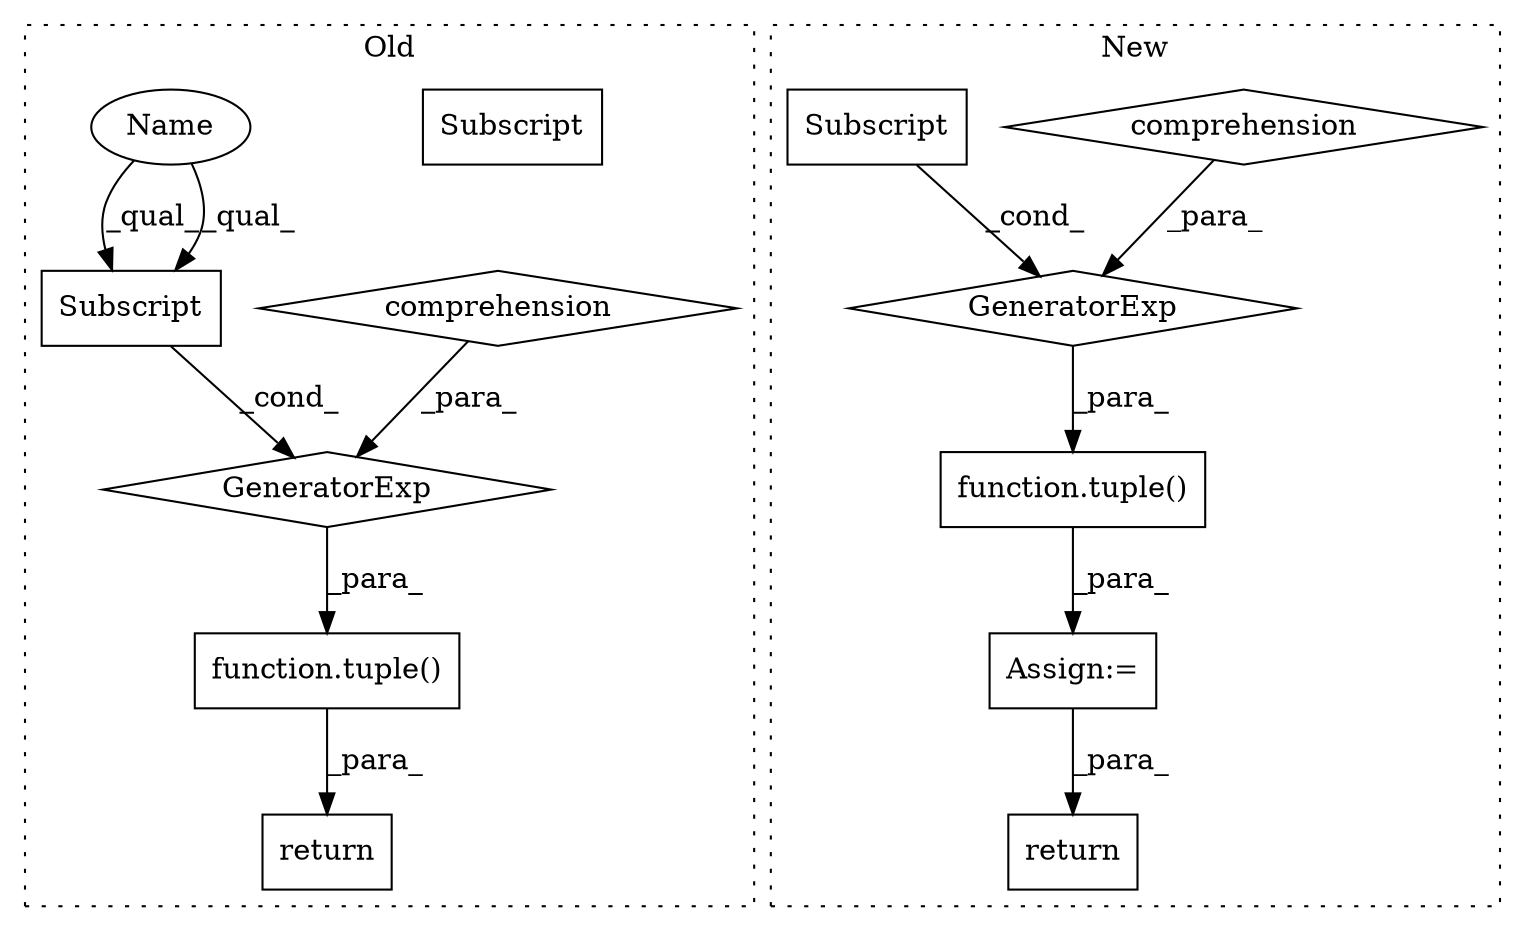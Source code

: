 digraph G {
subgraph cluster0 {
1 [label="Subscript" a="63" s="5392,0" l="22,0" shape="box"];
7 [label="comprehension" a="45" s="5415" l="3" shape="diamond"];
8 [label="function.tuple()" a="75" s="5386,5393" l="6,36" shape="box"];
10 [label="GeneratorExp" a="55" s="5392" l="1" shape="diamond"];
11 [label="return" a="93" s="5379" l="7" shape="box"];
12 [label="Subscript" a="63" s="5392,0" l="22,0" shape="box"];
13 [label="Name" a="87" s="5392" l="1" shape="ellipse"];
label = "Old";
style="dotted";
}
subgraph cluster1 {
2 [label="function.tuple()" a="75" s="4936,4946" l="6,33" shape="box"];
3 [label="Assign:=" a="68" s="4933" l="3" shape="box"];
4 [label="comprehension" a="45" s="4962" l="3" shape="diamond"];
5 [label="GeneratorExp" a="55" s="4942" l="4" shape="diamond"];
6 [label="return" a="93" s="4992" l="7" shape="box"];
9 [label="Subscript" a="63" s="4942,0" l="19,0" shape="box"];
label = "New";
style="dotted";
}
2 -> 3 [label="_para_"];
3 -> 6 [label="_para_"];
4 -> 5 [label="_para_"];
5 -> 2 [label="_para_"];
7 -> 10 [label="_para_"];
8 -> 11 [label="_para_"];
9 -> 5 [label="_cond_"];
10 -> 8 [label="_para_"];
12 -> 10 [label="_cond_"];
13 -> 12 [label="_qual_"];
13 -> 12 [label="_qual_"];
}